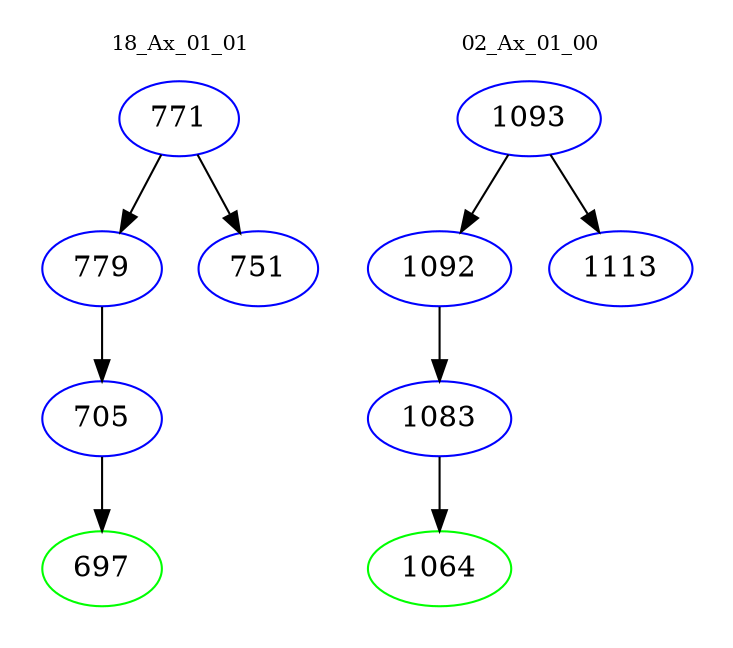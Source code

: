 digraph{
subgraph cluster_0 {
color = white
label = "18_Ax_01_01";
fontsize=10;
T0_771 [label="771", color="blue"]
T0_771 -> T0_779 [color="black"]
T0_779 [label="779", color="blue"]
T0_779 -> T0_705 [color="black"]
T0_705 [label="705", color="blue"]
T0_705 -> T0_697 [color="black"]
T0_697 [label="697", color="green"]
T0_771 -> T0_751 [color="black"]
T0_751 [label="751", color="blue"]
}
subgraph cluster_1 {
color = white
label = "02_Ax_01_00";
fontsize=10;
T1_1093 [label="1093", color="blue"]
T1_1093 -> T1_1092 [color="black"]
T1_1092 [label="1092", color="blue"]
T1_1092 -> T1_1083 [color="black"]
T1_1083 [label="1083", color="blue"]
T1_1083 -> T1_1064 [color="black"]
T1_1064 [label="1064", color="green"]
T1_1093 -> T1_1113 [color="black"]
T1_1113 [label="1113", color="blue"]
}
}
